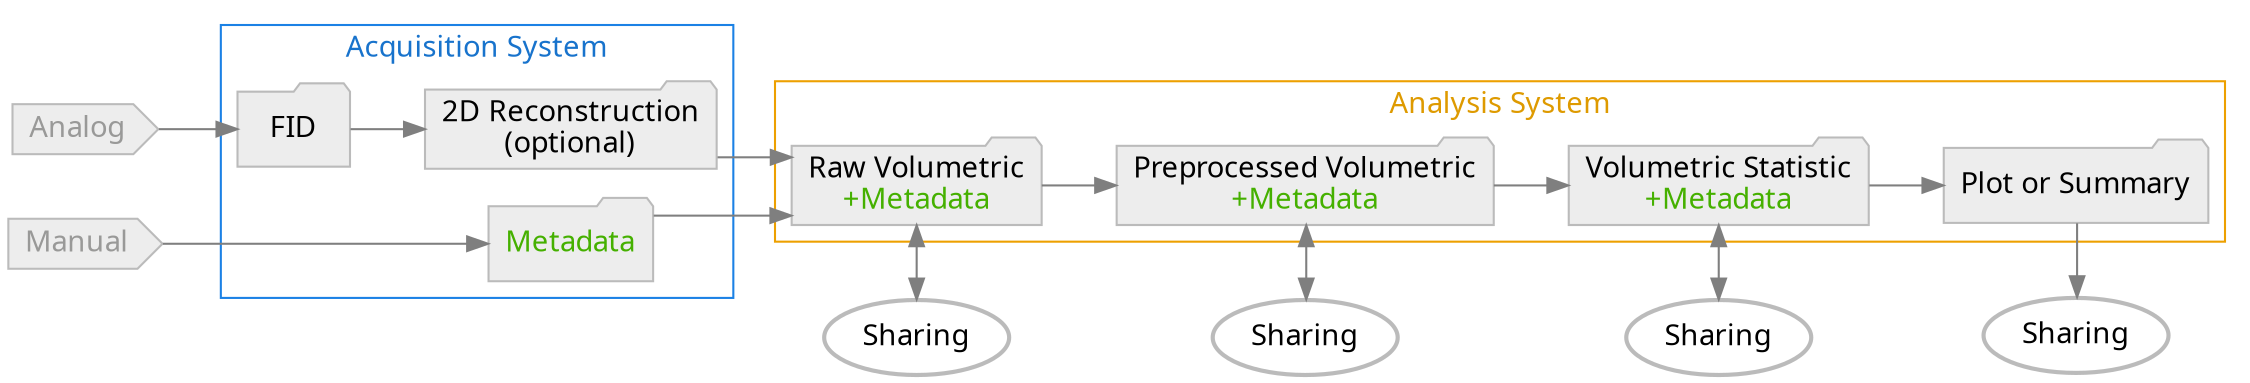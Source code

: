 digraph graphname {
    newrank = true;
    size="26,10";
    rankdir="LR";
    splines=ortho;
    graph [fontname = "sans"];
    node [fontname = "sans", style=filled];
    edge [fontname = "sans", color=gray50];
    d_[label="Sharing", style="bold, rounded", color="#BBBBBB"];
    e_[label="Sharing", style="bold, rounded", color="#BBBBBB"];
    f_[label="Sharing", style="bold, rounded", color="#BBBBBB"];
    g_[label="Sharing", style="bold, rounded", color="#BBBBBB"];
    a[label="Analog  ", shape=cds, color="#BBBBBB", fillcolor=grey93, fontcolor="#999998"];
    m0[label="Manual  ", shape=cds, color="#BBBBBB", fillcolor=grey93, fontcolor="#999998"];
    b[label="FID", shape=folder, color="#BBBBBB", fillcolor=grey93];
    m1[
        label=<<FONT COLOR="#45B000">Metadata</FONT>>,
        shape=folder, color="#BBBBBB", fillcolor=grey93,
        ];
    c[label="2D Reconstruction\n(optional)", shape=folder, color="#BBBBBB", fillcolor=grey93];
    d[  label=<Raw Volumetric<BR/><FONT COLOR="#45B000">+Metadata</FONT>>,
        shape=folder, color="#BBBBBB", fillcolor=grey93,
        ];
    e[
        label=<Preprocessed Volumetric<BR/><FONT COLOR="#45B000">+Metadata</FONT>>,
        shape=folder, color="#BBBBBB", fillcolor=grey93,
        ];
    f[
        label=<Volumetric Statistic<BR/><FONT COLOR="#45B000">+Metadata</FONT>>,
        shape=folder, color="#BBBBBB", fillcolor=grey93,
        ];
    g[label="Plot or Summary", shape=folder, color="#BBBBBB", fillcolor=grey93];
    a -> b ;
    m0 -> m1 ;
    subgraph cluster1 {
        b -> c ;
        m1;
        label = "Acquisition System";
        fontcolor = "#1873cc";
        color = "#1b81e5";
    }
    c -> d ;
    m1 -> d;
    subgraph cluster2 {
        d -> e ;
        e -> f ;
        f -> g ;
        label = "Analysis System";
        fontcolor = "#DE9A00";
        color = "#EDA000";
    }
    d -> d_ [dir=both, minlen=2];
    e -> e_ [dir=both, minlen=2];
    f -> f_ [dir=both, minlen=2];
    g -> g_ [minlen=2];
    {rank=same; a; m0}
    {rank=same; d; d_}
    {rank=same; e; e_}
    {rank=same; f; f_}
    {rank=same; g; g_}
}
